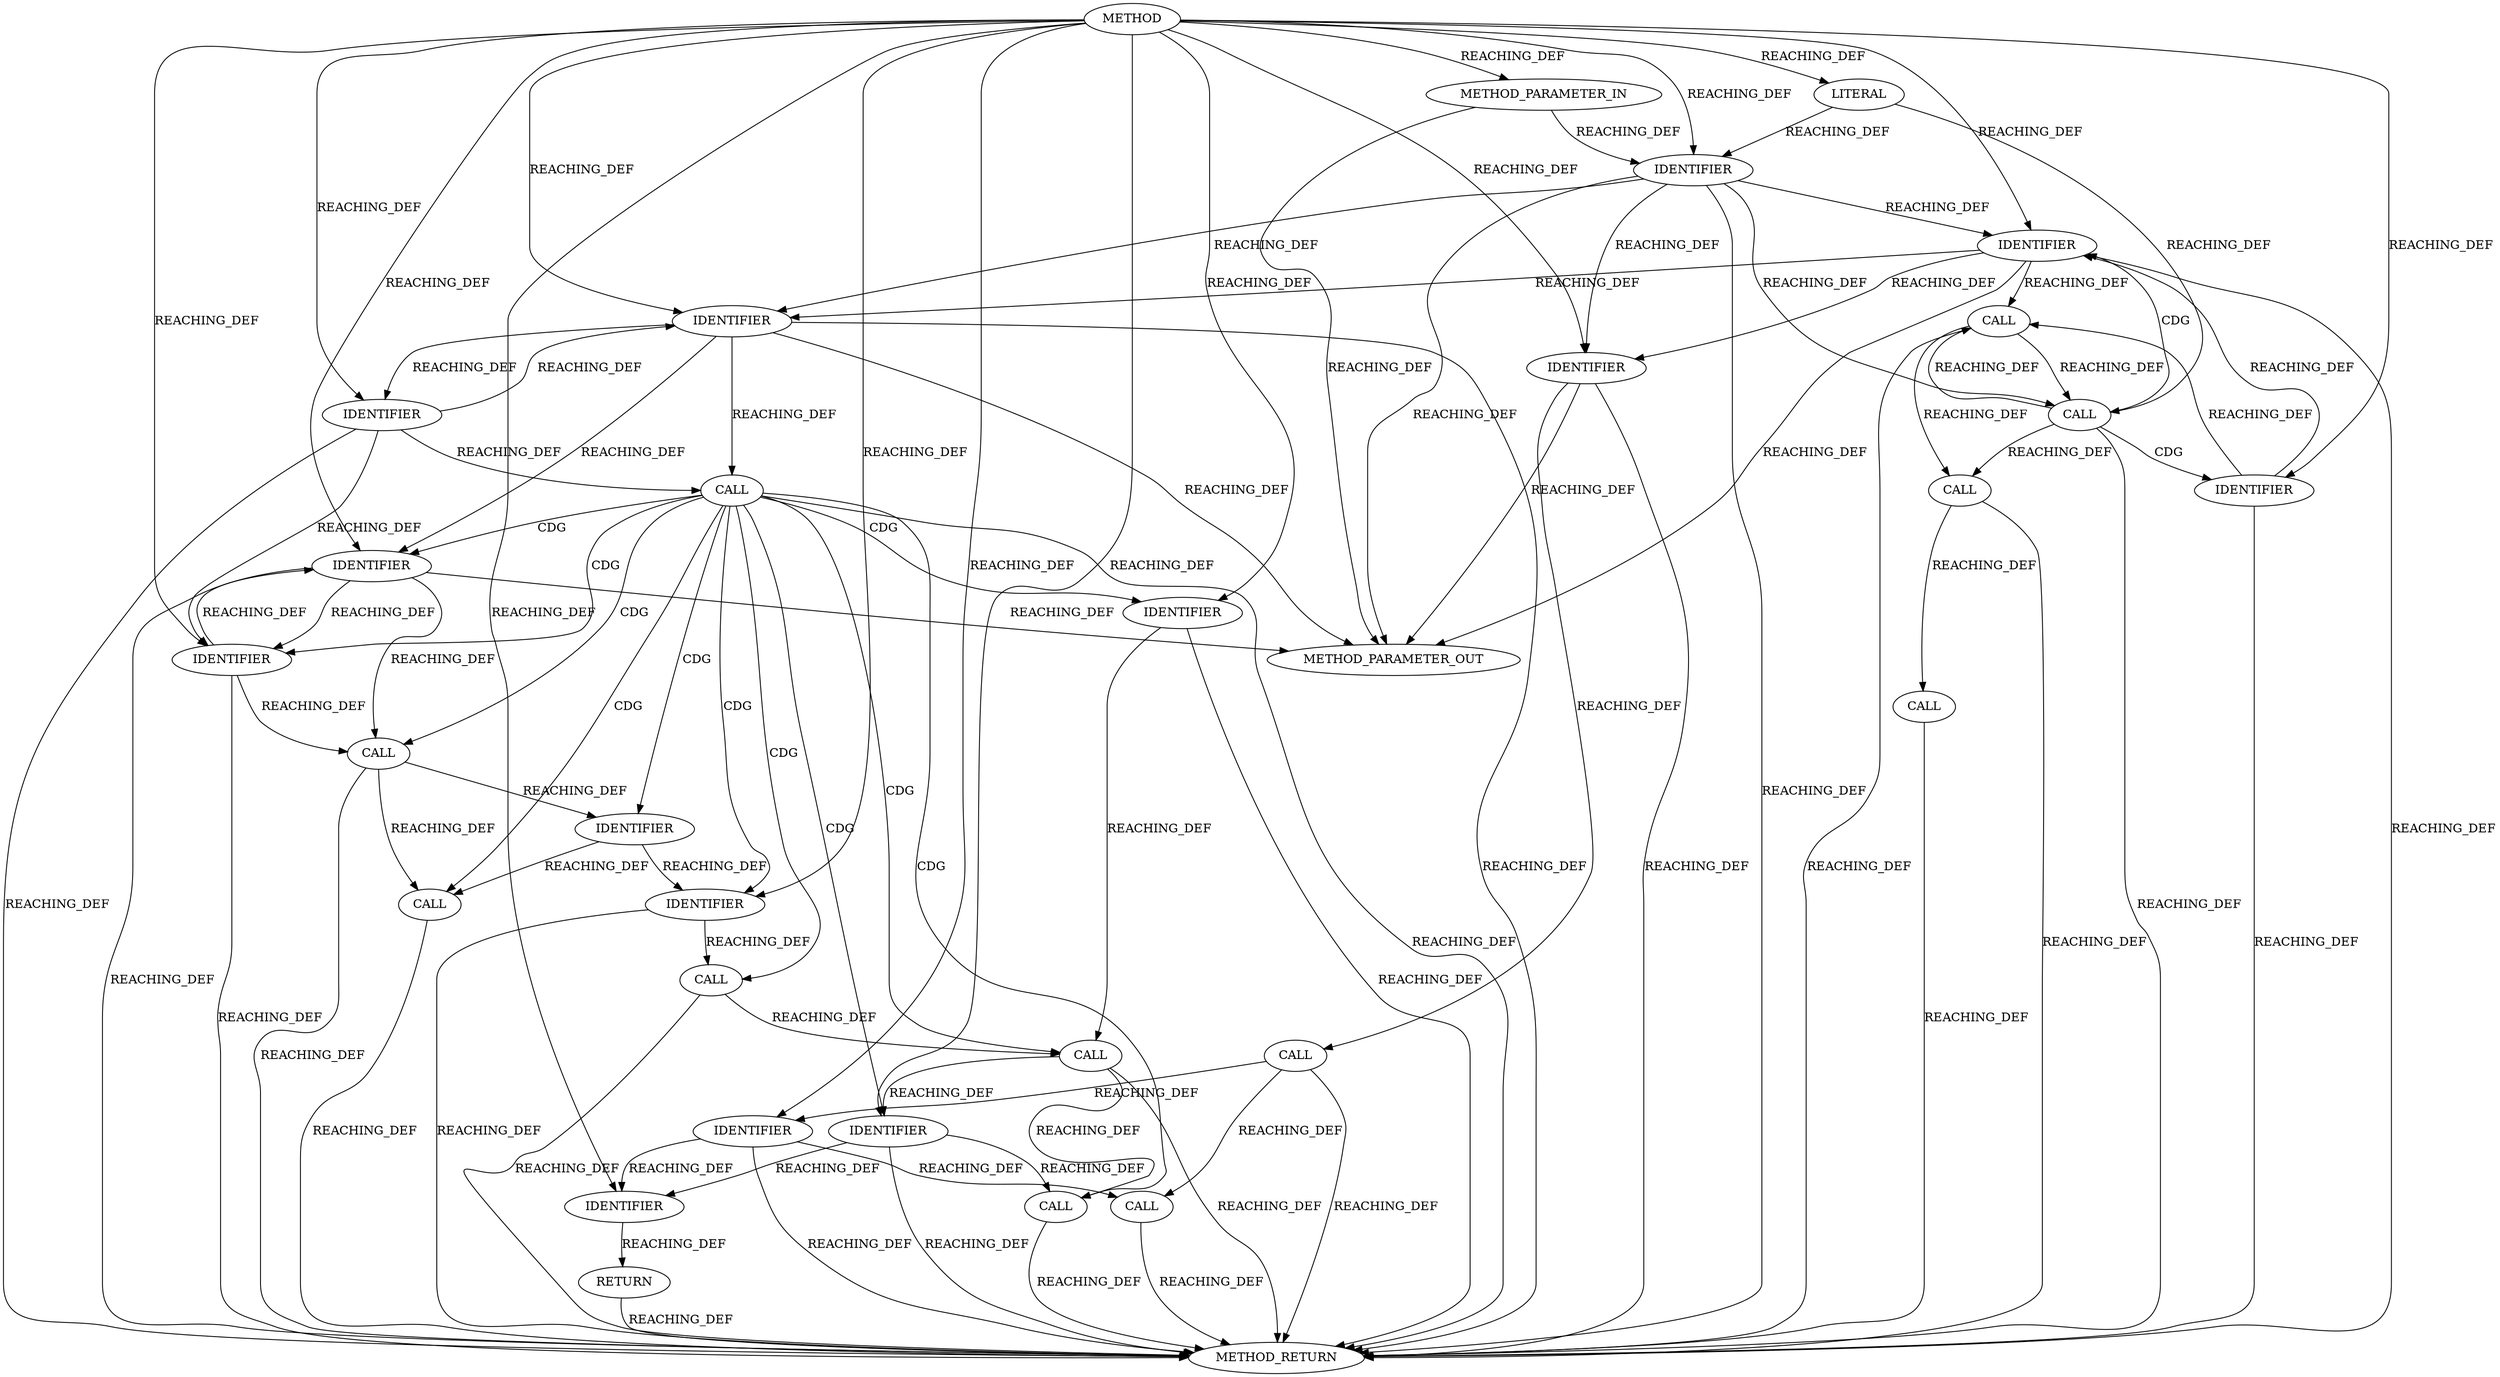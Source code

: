 strict digraph "" {
	node [label="\N"];
	1212	[ARGUMENT_INDEX=1,
		CODE=head_len,
		COLUMN_NUMBER=4,
		LINE_NUMBER=404,
		NAME=head_len,
		ORDER=1,
		TYPE_FULL_NAME=int,
		filename="messenger_v2.c",
		label=IDENTIFIER];
	1211	[ARGUMENT_INDEX=1,
		CODE="head_len += ctrl_len + CEPH_CRC_LEN",
		COLUMN_NUMBER=4,
		DISPATCH_TYPE=STATIC_DISPATCH,
		LINE_NUMBER=404,
		METHOD_FULL_NAME="<operator>.assignmentPlus",
		NAME="<operator>.assignmentPlus",
		ORDER=1,
		TYPE_FULL_NAME="<empty>",
		filename="messenger_v2.c",
		label=CALL];
	1212 -> 1211	[VARIABLE=head_len,
		label=REACHING_DEF];
	1217	[ARGUMENT_INDEX=-1,
		CODE=head_len,
		COLUMN_NUMBER=9,
		LINE_NUMBER=406,
		NAME=head_len,
		ORDER=1,
		TYPE_FULL_NAME=int,
		filename="messenger_v2.c",
		label=IDENTIFIER];
	1212 -> 1217	[VARIABLE=head_len,
		label=REACHING_DEF];
	1218	[CODE=RET,
		COLUMN_NUMBER=1,
		EVALUATION_STRATEGY=BY_VALUE,
		LINE_NUMBER=388,
		ORDER=4,
		TYPE_FULL_NAME=int,
		filename="messenger_v2.c",
		label=METHOD_RETURN];
	1212 -> 1218	[VARIABLE=head_len,
		label=REACHING_DEF];
	1211 -> 1218	[VARIABLE="head_len += ctrl_len + CEPH_CRC_LEN",
		label=REACHING_DEF];
	1216	[ARGUMENT_INDEX=-1,
		CODE="return head_len;",
		COLUMN_NUMBER=2,
		LINE_NUMBER=406,
		ORDER=5,
		filename="messenger_v2.c",
		label=RETURN];
	1217 -> 1216	[VARIABLE=head_len,
		label=REACHING_DEF];
	1200	[ARGUMENT_INDEX=1,
		CODE="padded_len(rem_len)",
		COLUMN_NUMBER=16,
		DISPATCH_TYPE=STATIC_DISPATCH,
		LINE_NUMBER=399,
		METHOD_FULL_NAME=padded_len,
		NAME=padded_len,
		ORDER=1,
		TYPE_FULL_NAME="<empty>",
		filename="messenger_v2.c",
		label=CALL];
	1200 -> 1218	[VARIABLE="padded_len(rem_len)",
		label=REACHING_DEF];
	1199	[ARGUMENT_INDEX=2,
		CODE="padded_len(rem_len) + CEPH_GCM_TAG_LEN",
		COLUMN_NUMBER=16,
		DISPATCH_TYPE=STATIC_DISPATCH,
		LINE_NUMBER=399,
		METHOD_FULL_NAME="<operator>.addition",
		NAME="<operator>.addition",
		ORDER=2,
		TYPE_FULL_NAME="<empty>",
		filename="messenger_v2.c",
		label=CALL];
	1200 -> 1199	[VARIABLE="padded_len(rem_len)",
		label=REACHING_DEF];
	1199 -> 1218	[VARIABLE="padded_len(rem_len) + CEPH_GCM_TAG_LEN",
		label=REACHING_DEF];
	1198	[ARGUMENT_INDEX=1,
		CODE=head_len,
		COLUMN_NUMBER=4,
		LINE_NUMBER=399,
		NAME=head_len,
		ORDER=1,
		TYPE_FULL_NAME=int,
		filename="messenger_v2.c",
		label=IDENTIFIER];
	1199 -> 1198	[VARIABLE="padded_len(rem_len) + CEPH_GCM_TAG_LEN",
		label=REACHING_DEF];
	1197	[ARGUMENT_INDEX=-1,
		CODE="head_len += padded_len(rem_len) + CEPH_GCM_TAG_LEN",
		COLUMN_NUMBER=4,
		DISPATCH_TYPE=STATIC_DISPATCH,
		LINE_NUMBER=399,
		METHOD_FULL_NAME="<operator>.assignmentPlus",
		NAME="<operator>.assignmentPlus",
		ORDER=2,
		TYPE_FULL_NAME="<empty>",
		filename="messenger_v2.c",
		label=CALL];
	1199 -> 1197	[VARIABLE="padded_len(rem_len) + CEPH_GCM_TAG_LEN",
		label=REACHING_DEF];
	1168	[CODE="int ctrl_len",
		COLUMN_NUMBER=28,
		EVALUATION_STRATEGY=BY_VALUE,
		INDEX=1,
		IS_VARIADIC=false,
		LINE_NUMBER=388,
		NAME=ctrl_len,
		ORDER=1,
		TYPE_FULL_NAME=int,
		filename="messenger_v2.c",
		label=METHOD_PARAMETER_IN];
	1176	[ARGUMENT_INDEX=1,
		CODE=ctrl_len,
		COLUMN_NUMBER=9,
		LINE_NUMBER=393,
		NAME=ctrl_len,
		ORDER=1,
		TYPE_FULL_NAME=int,
		filename="messenger_v2.c",
		label=IDENTIFIER];
	1168 -> 1176	[VARIABLE=ctrl_len,
		label=REACHING_DEF];
	13101	[CODE="int ctrl_len",
		COLUMN_NUMBER=28,
		EVALUATION_STRATEGY=BY_VALUE,
		INDEX=1,
		IS_VARIADIC=false,
		LINE_NUMBER=388,
		NAME=ctrl_len,
		ORDER=1,
		TYPE_FULL_NAME=int,
		filename="messenger_v2.c",
		label=METHOD_PARAMETER_OUT];
	1168 -> 13101	[VARIABLE=ctrl_len,
		label=REACHING_DEF];
	1176 -> 1218	[VARIABLE=ctrl_len,
		label=REACHING_DEF];
	1176 -> 13101	[VARIABLE=ctrl_len,
		label=REACHING_DEF];
	1179	[ARGUMENT_INDEX=1,
		CODE=ctrl_len,
		COLUMN_NUMBER=25,
		LINE_NUMBER=393,
		NAME=ctrl_len,
		ORDER=1,
		TYPE_FULL_NAME=int,
		filename="messenger_v2.c",
		label=IDENTIFIER];
	1176 -> 1179	[VARIABLE=ctrl_len,
		label=REACHING_DEF];
	1189	[ARGUMENT_INDEX=1,
		CODE=ctrl_len,
		COLUMN_NUMBER=7,
		LINE_NUMBER=397,
		NAME=ctrl_len,
		ORDER=1,
		TYPE_FULL_NAME=int,
		filename="messenger_v2.c",
		label=IDENTIFIER];
	1176 -> 1189	[VARIABLE=ctrl_len,
		label=REACHING_DEF];
	1214	[ARGUMENT_INDEX=1,
		CODE=ctrl_len,
		COLUMN_NUMBER=16,
		LINE_NUMBER=404,
		NAME=ctrl_len,
		ORDER=1,
		TYPE_FULL_NAME=int,
		filename="messenger_v2.c",
		label=IDENTIFIER];
	1176 -> 1214	[VARIABLE=ctrl_len,
		label=REACHING_DEF];
	1175	[ARGUMENT_INDEX=1,
		CODE="ctrl_len < 0",
		COLUMN_NUMBER=9,
		DISPATCH_TYPE=STATIC_DISPATCH,
		LINE_NUMBER=393,
		METHOD_FULL_NAME="<operator>.lessThan",
		NAME="<operator>.lessThan",
		ORDER=1,
		TYPE_FULL_NAME="<empty>",
		filename="messenger_v2.c",
		label=CALL];
	1176 -> 1175	[VARIABLE=ctrl_len,
		label=REACHING_DEF];
	1194	[ARGUMENT_INDEX=2,
		CODE="ctrl_len - CEPH_PREAMBLE_INLINE_LEN",
		COLUMN_NUMBER=14,
		DISPATCH_TYPE=STATIC_DISPATCH,
		LINE_NUMBER=398,
		METHOD_FULL_NAME="<operator>.subtraction",
		NAME="<operator>.subtraction",
		ORDER=2,
		TYPE_FULL_NAME="<empty>",
		filename="messenger_v2.c",
		label=CALL];
	1194 -> 1218	[VARIABLE="ctrl_len - CEPH_PREAMBLE_INLINE_LEN",
		label=REACHING_DEF];
	1192	[ARGUMENT_INDEX=-1,
		CODE="rem_len = ctrl_len - CEPH_PREAMBLE_INLINE_LEN",
		COLUMN_NUMBER=4,
		DISPATCH_TYPE=STATIC_DISPATCH,
		LINE_NUMBER=398,
		METHOD_FULL_NAME="<operator>.assignment",
		NAME="<operator>.assignment",
		ORDER=1,
		TYPE_FULL_NAME="<empty>",
		filename="messenger_v2.c",
		label=CALL];
	1194 -> 1192	[VARIABLE="ctrl_len - CEPH_PREAMBLE_INLINE_LEN",
		label=REACHING_DEF];
	1193	[ARGUMENT_INDEX=1,
		CODE=rem_len,
		COLUMN_NUMBER=4,
		LINE_NUMBER=398,
		NAME=rem_len,
		ORDER=1,
		TYPE_FULL_NAME=int,
		filename="messenger_v2.c",
		label=IDENTIFIER];
	1194 -> 1193	[VARIABLE="ctrl_len - CEPH_PREAMBLE_INLINE_LEN",
		label=REACHING_DEF];
	1192 -> 1218	[VARIABLE="rem_len = ctrl_len - CEPH_PREAMBLE_INLINE_LEN",
		label=REACHING_DEF];
	1193 -> 1192	[VARIABLE=rem_len,
		label=REACHING_DEF];
	1201	[ARGUMENT_INDEX=1,
		CODE=rem_len,
		COLUMN_NUMBER=27,
		LINE_NUMBER=399,
		NAME=rem_len,
		ORDER=1,
		TYPE_FULL_NAME=int,
		filename="messenger_v2.c",
		label=IDENTIFIER];
	1193 -> 1201	[VARIABLE=rem_len,
		label=REACHING_DEF];
	1202	[ARGUMENT_INDEX=2,
		CODE=CEPH_GCM_TAG_LEN,
		COLUMN_NUMBER=38,
		LINE_NUMBER=399,
		NAME=CEPH_GCM_TAG_LEN,
		ORDER=2,
		TYPE_FULL_NAME=ANY,
		filename="messenger_v2.c",
		label=IDENTIFIER];
	1202 -> 1218	[VARIABLE=CEPH_GCM_TAG_LEN,
		label=REACHING_DEF];
	1202 -> 1199	[VARIABLE=CEPH_GCM_TAG_LEN,
		label=REACHING_DEF];
	1167	[AST_PARENT_FULL_NAME="messenger_v2.c:<global>",
		AST_PARENT_TYPE=TYPE_DECL,
		CODE="static int head_onwire_len(int ctrl_len, bool secure)
{
	int head_len;
	int rem_len;

	BUG_ON(ctrl_len < 0 || ctrl_len > CEPH_MSG_\
MAX_CONTROL_LEN);

	if (secure) {
		head_len = CEPH_PREAMBLE_SECURE_LEN;
		if (ctrl_len > CEPH_PREAMBLE_INLINE_LEN) {
			rem_len = \
ctrl_len - CEPH_PREAMBLE_INLINE_LEN;
			head_len += padded_len(rem_len) + CEPH_GCM_TAG_LEN;
		}
	} else {
		head_len = CEPH_PREAMBLE_\
PLAIN_LEN;
		if (ctrl_len)
			head_len += ctrl_len + CEPH_CRC_LEN;
	}
	return head_len;
}",
		COLUMN_NUMBER=1,
		COLUMN_NUMBER_END=1,
		FILENAME="messenger_v2.c",
		FULL_NAME=head_onwire_len,
		IS_EXTERNAL=false,
		LINE_NUMBER=388,
		LINE_NUMBER_END=407,
		NAME=head_onwire_len,
		ORDER=28,
		SIGNATURE="int head_onwire_len (int,bool)",
		filename="messenger_v2.c",
		label=METHOD];
	1167 -> 1212	[label=REACHING_DEF];
	1167 -> 1217	[label=REACHING_DEF];
	1167 -> 1168	[label=REACHING_DEF];
	1167 -> 1176	[label=REACHING_DEF];
	1167 -> 1202	[label=REACHING_DEF];
	1177	[ARGUMENT_INDEX=2,
		CODE=0,
		COLUMN_NUMBER=20,
		LINE_NUMBER=393,
		ORDER=2,
		TYPE_FULL_NAME=int,
		filename="messenger_v2.c",
		label=LITERAL];
	1167 -> 1177	[label=REACHING_DEF];
	1167 -> 1179	[label=REACHING_DEF];
	1180	[ARGUMENT_INDEX=2,
		CODE=CEPH_MSG_MAX_CONTROL_LEN,
		COLUMN_NUMBER=36,
		LINE_NUMBER=393,
		NAME=CEPH_MSG_MAX_CONTROL_LEN,
		ORDER=2,
		TYPE_FULL_NAME=ANY,
		filename="messenger_v2.c",
		label=IDENTIFIER];
	1167 -> 1180	[label=REACHING_DEF];
	1167 -> 1189	[label=REACHING_DEF];
	1190	[ARGUMENT_INDEX=2,
		CODE=CEPH_PREAMBLE_INLINE_LEN,
		COLUMN_NUMBER=18,
		LINE_NUMBER=397,
		NAME=CEPH_PREAMBLE_INLINE_LEN,
		ORDER=2,
		TYPE_FULL_NAME=ANY,
		filename="messenger_v2.c",
		label=IDENTIFIER];
	1167 -> 1190	[label=REACHING_DEF];
	1195	[ARGUMENT_INDEX=1,
		CODE=ctrl_len,
		COLUMN_NUMBER=14,
		LINE_NUMBER=398,
		NAME=ctrl_len,
		ORDER=1,
		TYPE_FULL_NAME=int,
		filename="messenger_v2.c",
		label=IDENTIFIER];
	1167 -> 1195	[label=REACHING_DEF];
	1196	[ARGUMENT_INDEX=2,
		CODE=CEPH_PREAMBLE_INLINE_LEN,
		COLUMN_NUMBER=25,
		LINE_NUMBER=398,
		NAME=CEPH_PREAMBLE_INLINE_LEN,
		ORDER=2,
		TYPE_FULL_NAME=ANY,
		filename="messenger_v2.c",
		label=IDENTIFIER];
	1167 -> 1196	[label=REACHING_DEF];
	1167 -> 1198	[label=REACHING_DEF];
	1167 -> 1201	[label=REACHING_DEF];
	1167 -> 1214	[label=REACHING_DEF];
	1177 -> 1176	[VARIABLE=0,
		label=REACHING_DEF];
	1177 -> 1175	[VARIABLE=0,
		label=REACHING_DEF];
	1179 -> 1218	[VARIABLE=ctrl_len,
		label=REACHING_DEF];
	1179 -> 13101	[VARIABLE=ctrl_len,
		label=REACHING_DEF];
	1179 -> 1189	[VARIABLE=ctrl_len,
		label=REACHING_DEF];
	1179 -> 1214	[VARIABLE=ctrl_len,
		label=REACHING_DEF];
	1178	[ARGUMENT_INDEX=2,
		CODE="ctrl_len > CEPH_MSG_MAX_CONTROL_LEN",
		COLUMN_NUMBER=25,
		DISPATCH_TYPE=STATIC_DISPATCH,
		LINE_NUMBER=393,
		METHOD_FULL_NAME="<operator>.greaterThan",
		NAME="<operator>.greaterThan",
		ORDER=2,
		TYPE_FULL_NAME="<empty>",
		filename="messenger_v2.c",
		label=CALL];
	1179 -> 1178	[VARIABLE=ctrl_len,
		label=REACHING_DEF];
	1180 -> 1218	[VARIABLE=CEPH_MSG_MAX_CONTROL_LEN,
		label=REACHING_DEF];
	1180 -> 1179	[VARIABLE=CEPH_MSG_MAX_CONTROL_LEN,
		label=REACHING_DEF];
	1180 -> 1178	[VARIABLE=CEPH_MSG_MAX_CONTROL_LEN,
		label=REACHING_DEF];
	1189 -> 1218	[VARIABLE=ctrl_len,
		label=REACHING_DEF];
	1189 -> 13101	[VARIABLE=ctrl_len,
		label=REACHING_DEF];
	1189 -> 1190	[VARIABLE=ctrl_len,
		label=REACHING_DEF];
	1189 -> 1195	[VARIABLE=ctrl_len,
		label=REACHING_DEF];
	1188	[ARGUMENT_INDEX=-1,
		CODE="ctrl_len > CEPH_PREAMBLE_INLINE_LEN",
		COLUMN_NUMBER=7,
		DISPATCH_TYPE=STATIC_DISPATCH,
		LINE_NUMBER=397,
		METHOD_FULL_NAME="<operator>.greaterThan",
		NAME="<operator>.greaterThan",
		ORDER=1,
		TYPE_FULL_NAME="<empty>",
		filename="messenger_v2.c",
		label=CALL];
	1189 -> 1188	[VARIABLE=ctrl_len,
		label=REACHING_DEF];
	1190 -> 1218	[VARIABLE=CEPH_PREAMBLE_INLINE_LEN,
		label=REACHING_DEF];
	1190 -> 1189	[VARIABLE=CEPH_PREAMBLE_INLINE_LEN,
		label=REACHING_DEF];
	1190 -> 1196	[VARIABLE=CEPH_PREAMBLE_INLINE_LEN,
		label=REACHING_DEF];
	1190 -> 1188	[VARIABLE=CEPH_PREAMBLE_INLINE_LEN,
		label=REACHING_DEF];
	1195 -> 1218	[VARIABLE=ctrl_len,
		label=REACHING_DEF];
	1195 -> 13101	[VARIABLE=ctrl_len,
		label=REACHING_DEF];
	1195 -> 1194	[VARIABLE=ctrl_len,
		label=REACHING_DEF];
	1195 -> 1196	[VARIABLE=ctrl_len,
		label=REACHING_DEF];
	1196 -> 1218	[VARIABLE=CEPH_PREAMBLE_INLINE_LEN,
		label=REACHING_DEF];
	1196 -> 1194	[VARIABLE=CEPH_PREAMBLE_INLINE_LEN,
		label=REACHING_DEF];
	1196 -> 1195	[VARIABLE=CEPH_PREAMBLE_INLINE_LEN,
		label=REACHING_DEF];
	1198 -> 1217	[VARIABLE=head_len,
		label=REACHING_DEF];
	1198 -> 1218	[VARIABLE=head_len,
		label=REACHING_DEF];
	1198 -> 1197	[VARIABLE=head_len,
		label=REACHING_DEF];
	1201 -> 1218	[VARIABLE=rem_len,
		label=REACHING_DEF];
	1201 -> 1200	[VARIABLE=rem_len,
		label=REACHING_DEF];
	1214 -> 1218	[VARIABLE=ctrl_len,
		label=REACHING_DEF];
	1214 -> 13101	[VARIABLE=ctrl_len,
		label=REACHING_DEF];
	1213	[ARGUMENT_INDEX=2,
		CODE="ctrl_len + CEPH_CRC_LEN",
		COLUMN_NUMBER=16,
		DISPATCH_TYPE=STATIC_DISPATCH,
		LINE_NUMBER=404,
		METHOD_FULL_NAME="<operator>.addition",
		NAME="<operator>.addition",
		ORDER=2,
		TYPE_FULL_NAME="<empty>",
		filename="messenger_v2.c",
		label=CALL];
	1214 -> 1213	[VARIABLE=ctrl_len,
		label=REACHING_DEF];
	1213 -> 1212	[VARIABLE="ctrl_len + CEPH_CRC_LEN",
		label=REACHING_DEF];
	1213 -> 1211	[VARIABLE="ctrl_len + CEPH_CRC_LEN",
		label=REACHING_DEF];
	1213 -> 1218	[VARIABLE="ctrl_len + CEPH_CRC_LEN",
		label=REACHING_DEF];
	1175 -> 1218	[VARIABLE="ctrl_len < 0",
		label=REACHING_DEF];
	1175 -> 1179	[label=CDG];
	1175 -> 1180	[label=CDG];
	1174	[ARGUMENT_INDEX=1,
		CODE="ctrl_len < 0 || ctrl_len > CEPH_MSG_MAX_CONTROL_LEN",
		COLUMN_NUMBER=9,
		DISPATCH_TYPE=STATIC_DISPATCH,
		LINE_NUMBER=393,
		METHOD_FULL_NAME="<operator>.logicalOr",
		NAME="<operator>.logicalOr",
		ORDER=1,
		TYPE_FULL_NAME="<empty>",
		filename="messenger_v2.c",
		label=CALL];
	1175 -> 1174	[VARIABLE="ctrl_len < 0",
		label=REACHING_DEF];
	1175 -> 1178	[VARIABLE="ctrl_len < 0",
		label=REACHING_DEF];
	1197 -> 1218	[VARIABLE="head_len += padded_len(rem_len) + CEPH_GCM_TAG_LEN",
		label=REACHING_DEF];
	1174 -> 1218	[VARIABLE="ctrl_len < 0 || ctrl_len > CEPH_MSG_MAX_CONTROL_LEN",
		label=REACHING_DEF];
	1173	[ARGUMENT_INDEX=-1,
		CODE="BUG_ON(ctrl_len < 0 || ctrl_len > CEPH_MSG_MAX_CONTROL_LEN)",
		COLUMN_NUMBER=2,
		DISPATCH_TYPE=STATIC_DISPATCH,
		LINE_NUMBER=393,
		METHOD_FULL_NAME=BUG_ON,
		NAME=BUG_ON,
		ORDER=3,
		TYPE_FULL_NAME="<empty>",
		filename="messenger_v2.c",
		label=CALL];
	1174 -> 1173	[VARIABLE="ctrl_len < 0 || ctrl_len > CEPH_MSG_MAX_CONTROL_LEN",
		label=REACHING_DEF];
	1178 -> 1218	[VARIABLE="ctrl_len > CEPH_MSG_MAX_CONTROL_LEN",
		label=REACHING_DEF];
	1178 -> 1175	[VARIABLE="ctrl_len > CEPH_MSG_MAX_CONTROL_LEN",
		label=REACHING_DEF];
	1178 -> 1174	[VARIABLE="ctrl_len > CEPH_MSG_MAX_CONTROL_LEN",
		label=REACHING_DEF];
	1188 -> 1218	[VARIABLE="ctrl_len > CEPH_PREAMBLE_INLINE_LEN",
		label=REACHING_DEF];
	1188 -> 1200	[label=CDG];
	1188 -> 1199	[label=CDG];
	1188 -> 1194	[label=CDG];
	1188 -> 1192	[label=CDG];
	1188 -> 1193	[label=CDG];
	1188 -> 1202	[label=CDG];
	1188 -> 1195	[label=CDG];
	1188 -> 1196	[label=CDG];
	1188 -> 1198	[label=CDG];
	1188 -> 1201	[label=CDG];
	1188 -> 1197	[label=CDG];
	1173 -> 1218	[VARIABLE="BUG_ON(ctrl_len < 0 || ctrl_len > CEPH_MSG_MAX_CONTROL_LEN)",
		label=REACHING_DEF];
	1216 -> 1218	[VARIABLE="<RET>",
		label=REACHING_DEF];
}
